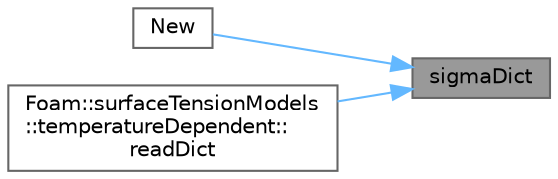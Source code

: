 digraph "sigmaDict"
{
 // LATEX_PDF_SIZE
  bgcolor="transparent";
  edge [fontname=Helvetica,fontsize=10,labelfontname=Helvetica,labelfontsize=10];
  node [fontname=Helvetica,fontsize=10,shape=box,height=0.2,width=0.4];
  rankdir="RL";
  Node1 [id="Node000001",label="sigmaDict",height=0.2,width=0.4,color="gray40", fillcolor="grey60", style="filled", fontcolor="black",tooltip=" "];
  Node1 -> Node2 [id="edge1_Node000001_Node000002",dir="back",color="steelblue1",style="solid",tooltip=" "];
  Node2 [id="Node000002",label="New",height=0.2,width=0.4,color="grey40", fillcolor="white", style="filled",URL="$classFoam_1_1surfaceTensionModel.html#a687520e7a89b1d227fcd30206c5b9537",tooltip=" "];
  Node1 -> Node3 [id="edge2_Node000001_Node000003",dir="back",color="steelblue1",style="solid",tooltip=" "];
  Node3 [id="Node000003",label="Foam::surfaceTensionModels\l::temperatureDependent::\lreadDict",height=0.2,width=0.4,color="grey40", fillcolor="white", style="filled",URL="$classFoam_1_1surfaceTensionModels_1_1temperatureDependent.html#a7cdff22ed18f729b1b397a729148aac3",tooltip=" "];
}
